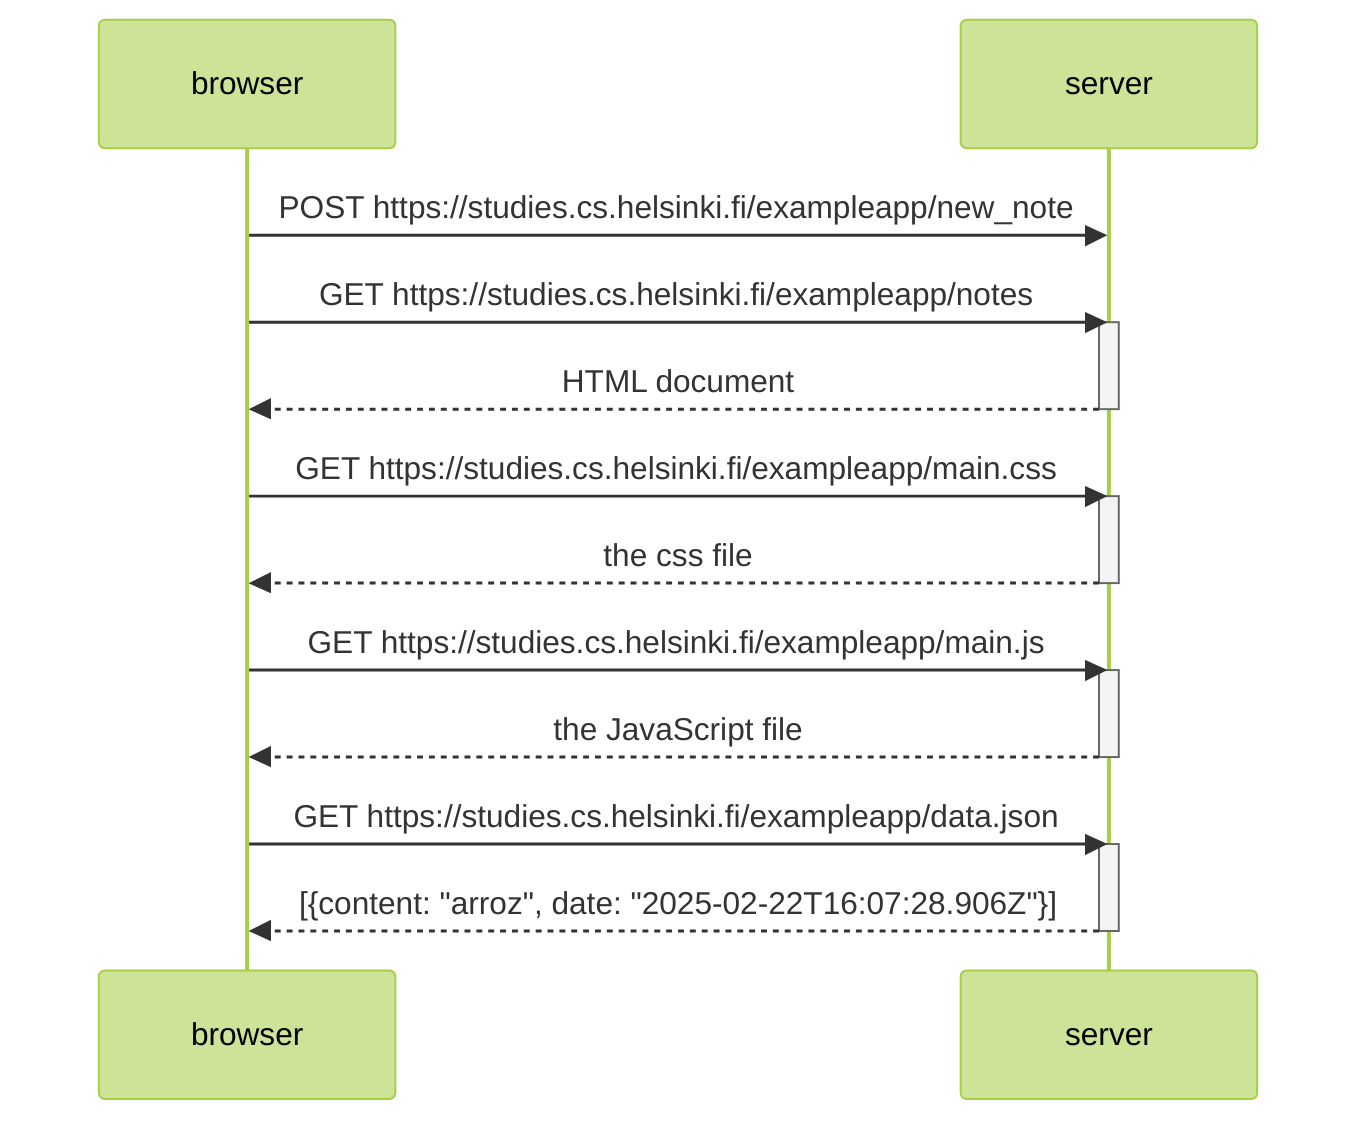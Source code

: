 ---
config:
  theme: forest
---
sequenceDiagram
    participant browser
    participant server

    browser->>server: POST https://studies.cs.helsinki.fi/exampleapp/new_note
    browser->>server: GET https://studies.cs.helsinki.fi/exampleapp/notes
    activate server
    server-->>browser: HTML document
    deactivate server

    browser->>server: GET https://studies.cs.helsinki.fi/exampleapp/main.css
    activate server
    server-->>browser: the css file
    deactivate server

    browser->>server: GET https://studies.cs.helsinki.fi/exampleapp/main.js
    activate server
    server-->>browser: the JavaScript file
    deactivate server

    browser->>server: GET https://studies.cs.helsinki.fi/exampleapp/data.json
    activate server
    server-->>browser: [{content: "arroz", date: "2025-02-22T16:07:28.906Z"}]
    deactivate server